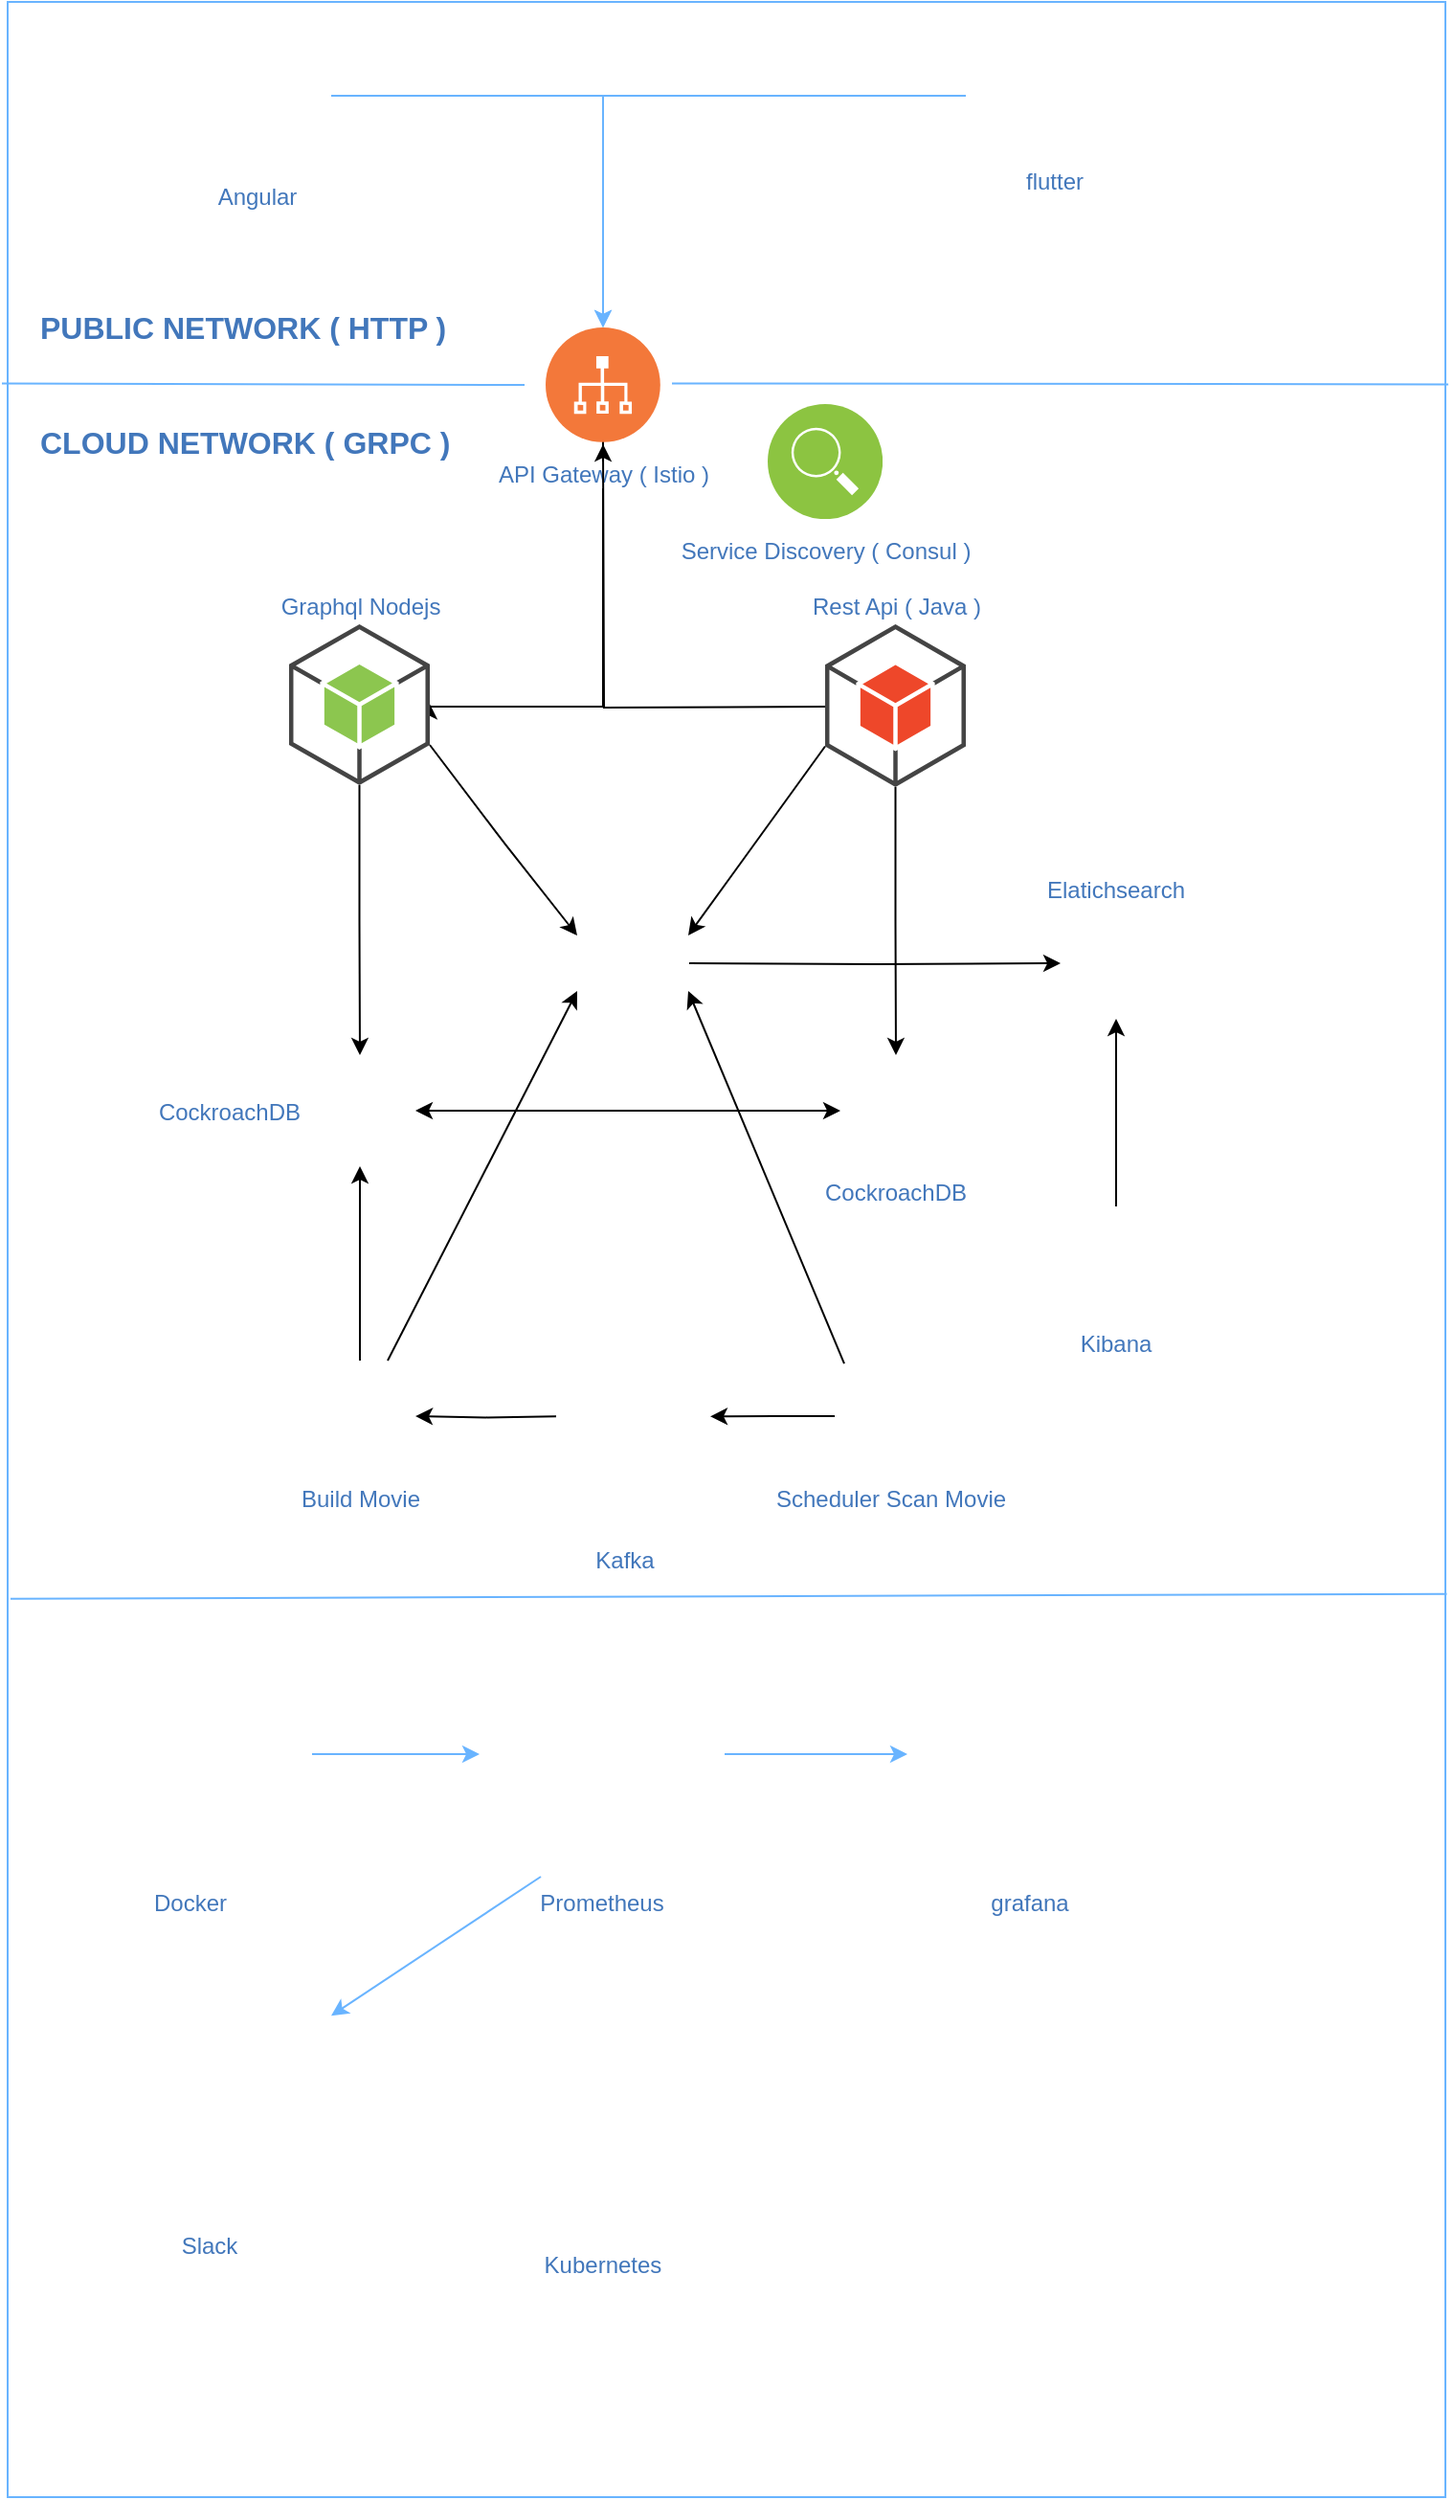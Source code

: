 <mxfile pages="1" version="11.2.8" type="github"><diagram id="mKVIipxxA3U3Q7-c87Y9" name="Page-2"><mxGraphModel dx="946" dy="645" grid="1" gridSize="10" guides="1" tooltips="1" connect="1" arrows="1" fold="1" page="1" pageScale="1" pageWidth="850" pageHeight="1100" math="0" shadow="0"><root><mxCell id="yDMJpdNsDjcybsOvL0-P-0"/><mxCell id="yDMJpdNsDjcybsOvL0-P-1" parent="yDMJpdNsDjcybsOvL0-P-0"/><mxCell id="GLqvqQTKoE3A-Dq6Dt3d-82" style="edgeStyle=orthogonalEdgeStyle;rounded=0;orthogonalLoop=1;jettySize=auto;html=1;entryX=1;entryY=0.5;entryDx=0;entryDy=0;entryPerimeter=0;fontColor=#4277BB;" parent="yDMJpdNsDjcybsOvL0-P-1" edge="1"><mxGeometry relative="1" as="geometry"><mxPoint x="270" y="485.667" as="targetPoint"/><mxPoint x="361" y="336" as="sourcePoint"/><Array as="points"><mxPoint x="361" y="488"/></Array></mxGeometry></mxCell><mxCell id="GLqvqQTKoE3A-Dq6Dt3d-70" value="API Gateway ( Istio )" style="aspect=fixed;perimeter=ellipsePerimeter;html=1;align=center;shadow=0;dashed=0;fontColor=#4277BB;labelBackgroundColor=#ffffff;fontSize=12;spacingTop=3;image;image=img/lib/ibm/devops/release_management.svg;" parent="yDMJpdNsDjcybsOvL0-P-1" vertex="1"><mxGeometry x="331" y="290" width="60" height="60" as="geometry"/></mxCell><mxCell id="GLqvqQTKoE3A-Dq6Dt3d-83" style="edgeStyle=orthogonalEdgeStyle;rounded=0;orthogonalLoop=1;jettySize=auto;html=1;fontColor=#4277BB;" parent="yDMJpdNsDjcybsOvL0-P-1" edge="1"><mxGeometry relative="1" as="geometry"><mxPoint x="477" y="488" as="sourcePoint"/><mxPoint x="361" y="351" as="targetPoint"/></mxGeometry></mxCell><mxCell id="ZiHl_1R7DS_e9fuPztNr-27" style="edgeStyle=orthogonalEdgeStyle;rounded=0;orthogonalLoop=1;jettySize=auto;html=1;fontColor=#4277BB;" parent="yDMJpdNsDjcybsOvL0-P-1" source="GLqvqQTKoE3A-Dq6Dt3d-77" target="ZiHl_1R7DS_e9fuPztNr-17" edge="1"><mxGeometry relative="1" as="geometry"/></mxCell><mxCell id="GLqvqQTKoE3A-Dq6Dt3d-77" value="Rest Api ( Java )" style="outlineConnect=0;dashed=0;verticalLabelPosition=top;verticalAlign=bottom;align=center;html=1;shape=mxgraph.aws3.android;fillColor=#EE472A;gradientColor=none;labelPosition=center;fontColor=#4277BB;" parent="yDMJpdNsDjcybsOvL0-P-1" vertex="1"><mxGeometry x="477" y="445" width="73.5" height="85" as="geometry"/></mxCell><mxCell id="ZiHl_1R7DS_e9fuPztNr-25" style="edgeStyle=orthogonalEdgeStyle;rounded=0;orthogonalLoop=1;jettySize=auto;html=1;entryX=0.5;entryY=0;entryDx=0;entryDy=0;fontColor=#4277BB;" parent="yDMJpdNsDjcybsOvL0-P-1" source="GLqvqQTKoE3A-Dq6Dt3d-78" target="ZiHl_1R7DS_e9fuPztNr-13" edge="1"><mxGeometry relative="1" as="geometry"/></mxCell><mxCell id="GLqvqQTKoE3A-Dq6Dt3d-78" value="Graphql Nodejs" style="outlineConnect=0;dashed=0;verticalLabelPosition=top;verticalAlign=bottom;align=center;html=1;shape=mxgraph.aws3.android;fillColor=#8CC64F;gradientColor=none;labelPosition=center;fontColor=#4277BB;" parent="yDMJpdNsDjcybsOvL0-P-1" vertex="1"><mxGeometry x="197" y="445" width="73.5" height="84" as="geometry"/></mxCell><mxCell id="ZiHl_1R7DS_e9fuPztNr-0" value="Service Discovery ( Consul )" style="aspect=fixed;perimeter=ellipsePerimeter;html=1;align=center;shadow=0;dashed=0;fontColor=#4277BB;labelBackgroundColor=#ffffff;fontSize=12;spacingTop=3;image;image=img/lib/ibm/infrastructure/service_discovery_configuration.svg;" parent="yDMJpdNsDjcybsOvL0-P-1" vertex="1"><mxGeometry x="447" y="330" width="60" height="60" as="geometry"/></mxCell><mxCell id="ZiHl_1R7DS_e9fuPztNr-11" style="edgeStyle=orthogonalEdgeStyle;rounded=0;orthogonalLoop=1;jettySize=auto;html=1;fontColor=#4277BB;" parent="yDMJpdNsDjcybsOvL0-P-1" target="ZiHl_1R7DS_e9fuPztNr-10" edge="1"><mxGeometry relative="1" as="geometry"><mxPoint x="336.5" y="858.667" as="sourcePoint"/></mxGeometry></mxCell><mxCell id="ZiHl_1R7DS_e9fuPztNr-9" style="edgeStyle=orthogonalEdgeStyle;rounded=0;orthogonalLoop=1;jettySize=auto;html=1;entryX=1;entryY=0.5;entryDx=0;entryDy=0;fontColor=#4277BB;" parent="yDMJpdNsDjcybsOvL0-P-1" source="ZiHl_1R7DS_e9fuPztNr-8" edge="1"><mxGeometry relative="1" as="geometry"><mxPoint x="417" y="858.667" as="targetPoint"/></mxGeometry></mxCell><mxCell id="ZiHl_1R7DS_e9fuPztNr-8" value="Scheduler Scan Movie" style="shape=image;html=1;verticalAlign=top;verticalLabelPosition=bottom;labelBackgroundColor=#ffffff;imageAspect=0;aspect=fixed;image=https://cdn4.iconfinder.com/data/icons/logos-brands-5/24/go-128.png;fontColor=#4277BB;" parent="yDMJpdNsDjcybsOvL0-P-1" vertex="1"><mxGeometry x="482" y="829.5" width="58" height="58" as="geometry"/></mxCell><mxCell id="ZiHl_1R7DS_e9fuPztNr-14" style="edgeStyle=orthogonalEdgeStyle;rounded=0;orthogonalLoop=1;jettySize=auto;html=1;entryX=0.5;entryY=1;entryDx=0;entryDy=0;fontColor=#4277BB;" parent="yDMJpdNsDjcybsOvL0-P-1" source="ZiHl_1R7DS_e9fuPztNr-10" target="ZiHl_1R7DS_e9fuPztNr-13" edge="1"><mxGeometry relative="1" as="geometry"/></mxCell><mxCell id="ZiHl_1R7DS_e9fuPztNr-10" value="Build Movie" style="shape=image;html=1;verticalAlign=top;verticalLabelPosition=bottom;labelBackgroundColor=#ffffff;imageAspect=0;aspect=fixed;image=https://cdn4.iconfinder.com/data/icons/logos-brands-5/24/go-128.png;fontColor=#4277BB;" parent="yDMJpdNsDjcybsOvL0-P-1" vertex="1"><mxGeometry x="205" y="829.5" width="58" height="58" as="geometry"/></mxCell><mxCell id="ZiHl_1R7DS_e9fuPztNr-13" value="CockroachDB" style="shape=image;verticalLabelPosition=middle;verticalAlign=middle;imageAspect=0;image=https://upload.wikimedia.org/wikipedia/en/thumb/3/31/Cockroach_Labs_Logo.png/220px-Cockroach_Labs_Logo.png;labelPosition=left;align=right;fontColor=#4277BB;" parent="yDMJpdNsDjcybsOvL0-P-1" vertex="1"><mxGeometry x="205" y="670" width="58" height="58" as="geometry"/></mxCell><mxCell id="ZiHl_1R7DS_e9fuPztNr-17" value="CockroachDB" style="shape=image;verticalLabelPosition=bottom;verticalAlign=top;imageAspect=0;image=https://upload.wikimedia.org/wikipedia/en/thumb/3/31/Cockroach_Labs_Logo.png/220px-Cockroach_Labs_Logo.png;fontColor=#4277BB;" parent="yDMJpdNsDjcybsOvL0-P-1" vertex="1"><mxGeometry x="485" y="670" width="58" height="58" as="geometry"/></mxCell><mxCell id="ZiHl_1R7DS_e9fuPztNr-44" style="edgeStyle=orthogonalEdgeStyle;rounded=0;orthogonalLoop=1;jettySize=auto;html=1;exitX=1;exitY=0.5;exitDx=0;exitDy=0;fontColor=#4277BB;" parent="yDMJpdNsDjcybsOvL0-P-1" target="ZiHl_1R7DS_e9fuPztNr-43" edge="1"><mxGeometry relative="1" as="geometry"><mxPoint x="406" y="622" as="sourcePoint"/></mxGeometry></mxCell><mxCell id="ZiHl_1R7DS_e9fuPztNr-38" value="" style="endArrow=classic;html=1;exitX=1;exitY=0.75;exitDx=0;exitDy=0;exitPerimeter=0;entryX=0;entryY=0.25;entryDx=0;entryDy=0;fontColor=#4277BB;" parent="yDMJpdNsDjcybsOvL0-P-1" source="GLqvqQTKoE3A-Dq6Dt3d-78" edge="1"><mxGeometry width="50" height="50" relative="1" as="geometry"><mxPoint x="190" y="980" as="sourcePoint"/><mxPoint x="347.5" y="607.5" as="targetPoint"/><Array as="points"><mxPoint x="310" y="560"/></Array></mxGeometry></mxCell><mxCell id="ZiHl_1R7DS_e9fuPztNr-39" value="" style="endArrow=classic;html=1;exitX=0;exitY=0.75;exitDx=0;exitDy=0;exitPerimeter=0;entryX=1;entryY=0.25;entryDx=0;entryDy=0;fontColor=#4277BB;" parent="yDMJpdNsDjcybsOvL0-P-1" source="GLqvqQTKoE3A-Dq6Dt3d-77" edge="1"><mxGeometry width="50" height="50" relative="1" as="geometry"><mxPoint x="190" y="980" as="sourcePoint"/><mxPoint x="405.5" y="607.5" as="targetPoint"/></mxGeometry></mxCell><mxCell id="ZiHl_1R7DS_e9fuPztNr-41" value="" style="endArrow=classic;html=1;exitX=0.75;exitY=0;exitDx=0;exitDy=0;entryX=0;entryY=0.75;entryDx=0;entryDy=0;fontColor=#4277BB;" parent="yDMJpdNsDjcybsOvL0-P-1" source="ZiHl_1R7DS_e9fuPztNr-10" edge="1"><mxGeometry width="50" height="50" relative="1" as="geometry"><mxPoint x="290" y="820" as="sourcePoint"/><mxPoint x="347.5" y="636.5" as="targetPoint"/></mxGeometry></mxCell><mxCell id="ZiHl_1R7DS_e9fuPztNr-42" value="" style="endArrow=classic;html=1;exitX=0.086;exitY=0.026;exitDx=0;exitDy=0;exitPerimeter=0;entryX=1;entryY=0.75;entryDx=0;entryDy=0;fontColor=#4277BB;" parent="yDMJpdNsDjcybsOvL0-P-1" source="ZiHl_1R7DS_e9fuPztNr-8" edge="1"><mxGeometry width="50" height="50" relative="1" as="geometry"><mxPoint x="450" y="840" as="sourcePoint"/><mxPoint x="405.5" y="636.5" as="targetPoint"/></mxGeometry></mxCell><mxCell id="ZiHl_1R7DS_e9fuPztNr-43" value="Elatichsearch" style="shape=image;verticalLabelPosition=top;verticalAlign=bottom;imageAspect=0;image=https://4.bp.blogspot.com/-SeZlk6ey3Aw/XJa096EkL8I/AAAAAAAAJaE/DJQojQEZoJ8JN9bJciFeUj57xOKldzD2ACK4BGAYYCw/s1600/logo%2Belastic%2Bsearch%2Bicon.png;labelPosition=center;align=center;fontColor=#4277BB;" parent="yDMJpdNsDjcybsOvL0-P-1" vertex="1"><mxGeometry x="600" y="593" width="58" height="58" as="geometry"/></mxCell><mxCell id="ZiHl_1R7DS_e9fuPztNr-45" value="Kibana&#10;" style="shape=image;verticalLabelPosition=bottom;verticalAlign=top;imageAspect=0;image=https://3.bp.blogspot.com/-JCZ7s-OSCHE/XJaylDDOUQI/AAAAAAAAJZs/oW0dDzXnUqQXpfjvQjbsOG4q5T9gWzSEACK4BGAYYCw/s1600/logo%2Belastic%2Bkibana%2Bicon.png;fontColor=#4277BB;" parent="yDMJpdNsDjcybsOvL0-P-1" vertex="1"><mxGeometry x="600" y="749" width="58" height="58" as="geometry"/></mxCell><mxCell id="ZiHl_1R7DS_e9fuPztNr-47" value="" style="endArrow=classic;html=1;exitX=0.5;exitY=0;exitDx=0;exitDy=0;entryX=0.5;entryY=1;entryDx=0;entryDy=0;fontColor=#4277BB;" parent="yDMJpdNsDjcybsOvL0-P-1" source="ZiHl_1R7DS_e9fuPztNr-45" target="ZiHl_1R7DS_e9fuPztNr-43" edge="1"><mxGeometry width="50" height="50" relative="1" as="geometry"><mxPoint x="610" y="770" as="sourcePoint"/><mxPoint x="660" y="720" as="targetPoint"/></mxGeometry></mxCell><mxCell id="ZiHl_1R7DS_e9fuPztNr-48" value="" style="endArrow=classic;startArrow=classic;html=1;fontColor=#4277BB;" parent="yDMJpdNsDjcybsOvL0-P-1" source="ZiHl_1R7DS_e9fuPztNr-13" target="ZiHl_1R7DS_e9fuPztNr-17" edge="1"><mxGeometry width="50" height="50" relative="1" as="geometry"><mxPoint x="250" y="750" as="sourcePoint"/><mxPoint x="300" y="700" as="targetPoint"/></mxGeometry></mxCell><mxCell id="ZiHl_1R7DS_e9fuPztNr-53" value="" style="rounded=0;whiteSpace=wrap;html=1;fillColor=none;strokeColor=#69B4FF;direction=east;fontColor=#4277BB;" parent="yDMJpdNsDjcybsOvL0-P-1" vertex="1"><mxGeometry x="50" y="120" width="751" height="1303" as="geometry"/></mxCell><mxCell id="FYSSTE9fkL6DJCL64GMX-0" value="CLOUD NETWORK ( GRPC )" style="text;html=1;align=left;verticalAlign=middle;fontColor=#4277BB;shadow=0;dashed=0;strokeColor=none;fillColor=none;labelBackgroundColor=none;fontStyle=1;fontSize=16;spacingLeft=5;" parent="yDMJpdNsDjcybsOvL0-P-1" vertex="1"><mxGeometry x="60" y="340" width="190" height="20" as="geometry"/></mxCell><mxCell id="FYSSTE9fkL6DJCL64GMX-1" value="" style="endArrow=none;html=1;exitX=-0.002;exitY=0.209;exitDx=0;exitDy=0;exitPerimeter=0;strokeColor=#69B4FF;entryX=1.008;entryY=0.164;entryDx=0;entryDy=0;entryPerimeter=0;fontColor=#4277BB;" parent="yDMJpdNsDjcybsOvL0-P-1" edge="1"><mxGeometry width="50" height="50" relative="1" as="geometry"><mxPoint x="396.992" y="319.23" as="sourcePoint"/><mxPoint x="802.532" y="319.692" as="targetPoint"/></mxGeometry></mxCell><mxCell id="pcVlHhWZA3tzY2xM2Zzr-0" value="PUBLIC NETWORK ( HTTP )" style="text;html=1;align=left;verticalAlign=middle;fontColor=#4277BB;shadow=0;dashed=0;strokeColor=none;fillColor=none;labelBackgroundColor=none;fontStyle=1;fontSize=16;spacingLeft=5;" parent="yDMJpdNsDjcybsOvL0-P-1" vertex="1"><mxGeometry x="60" y="280" width="170" height="20" as="geometry"/></mxCell><mxCell id="d334nkCPpJTy_ZDReI2E-2" value="" style="endArrow=none;html=1;strokeColor=#69B4FF;entryX=1.001;entryY=0.638;entryDx=0;entryDy=0;entryPerimeter=0;exitX=0.002;exitY=0.64;exitDx=0;exitDy=0;exitPerimeter=0;fontColor=#4277BB;" parent="yDMJpdNsDjcybsOvL0-P-1" source="ZiHl_1R7DS_e9fuPztNr-53" target="ZiHl_1R7DS_e9fuPztNr-53" edge="1"><mxGeometry width="50" height="50" relative="1" as="geometry"><mxPoint x="100" y="938" as="sourcePoint"/><mxPoint x="740" y="941" as="targetPoint"/><Array as="points"/></mxGeometry></mxCell><mxCell id="d334nkCPpJTy_ZDReI2E-10" style="edgeStyle=orthogonalEdgeStyle;rounded=0;orthogonalLoop=1;jettySize=auto;html=1;exitX=1;exitY=0.5;exitDx=0;exitDy=0;entryX=0;entryY=0.5;entryDx=0;entryDy=0;strokeColor=#69B4FF;fontColor=#4277BB;" parent="yDMJpdNsDjcybsOvL0-P-1" source="d334nkCPpJTy_ZDReI2E-3" target="d334nkCPpJTy_ZDReI2E-9" edge="1"><mxGeometry relative="1" as="geometry"/></mxCell><mxCell id="d334nkCPpJTy_ZDReI2E-3" value="Docker" style="shape=image;html=1;verticalAlign=top;verticalLabelPosition=bottom;labelBackgroundColor=#ffffff;imageAspect=0;aspect=fixed;image=https://cdn3.iconfinder.com/data/icons/logos-and-brands-adobe/512/97_Docker-128.png;strokeColor=#69B4FF;fillColor=none;fontColor=#4277BB;" parent="yDMJpdNsDjcybsOvL0-P-1" vertex="1"><mxGeometry x="81" y="971" width="128" height="128" as="geometry"/></mxCell><mxCell id="d334nkCPpJTy_ZDReI2E-14" style="edgeStyle=orthogonalEdgeStyle;rounded=0;orthogonalLoop=1;jettySize=auto;html=1;entryX=0;entryY=0.5;entryDx=0;entryDy=0;strokeColor=#69B4FF;fontColor=#4277BB;" parent="yDMJpdNsDjcybsOvL0-P-1" source="d334nkCPpJTy_ZDReI2E-9" target="d334nkCPpJTy_ZDReI2E-11" edge="1"><mxGeometry relative="1" as="geometry"/></mxCell><mxCell id="d334nkCPpJTy_ZDReI2E-9" value="Prometheus" style="shape=image;verticalLabelPosition=bottom;verticalAlign=top;imageAspect=0;image=https://upload.wikimedia.org/wikipedia/en/thumb/3/38/Prometheus_software_logo.svg/220px-Prometheus_software_logo.svg.png;strokeColor=#69B4FF;fillColor=none;fontColor=#4277BB;" parent="yDMJpdNsDjcybsOvL0-P-1" vertex="1"><mxGeometry x="296.5" y="971" width="128" height="128" as="geometry"/></mxCell><mxCell id="d334nkCPpJTy_ZDReI2E-11" value="grafana" style="shape=image;verticalLabelPosition=bottom;verticalAlign=top;imageAspect=0;image=https://seeklogo.com/images/G/grafana-logo-15BA0AFA8A-seeklogo.com.png;strokeColor=#69B4FF;fillColor=none;fontColor=#4277BB;" parent="yDMJpdNsDjcybsOvL0-P-1" vertex="1"><mxGeometry x="520" y="971" width="128" height="128" as="geometry"/></mxCell><mxCell id="d334nkCPpJTy_ZDReI2E-13" value="" style="endArrow=none;html=1;exitX=-0.002;exitY=0.209;exitDx=0;exitDy=0;exitPerimeter=0;strokeColor=#69B4FF;fontColor=#4277BB;" parent="yDMJpdNsDjcybsOvL0-P-1" edge="1"><mxGeometry width="50" height="50" relative="1" as="geometry"><mxPoint x="46.992" y="319.23" as="sourcePoint"/><mxPoint x="320" y="320" as="targetPoint"/></mxGeometry></mxCell><mxCell id="d334nkCPpJTy_ZDReI2E-15" value="Slack" style="shape=image;html=1;verticalAlign=top;verticalLabelPosition=bottom;labelBackgroundColor=#ffffff;imageAspect=0;aspect=fixed;image=https://cdn3.iconfinder.com/data/icons/social-network-30/512/social-08-128.png;strokeColor=#69B4FF;fillColor=none;fontColor=#4277BB;" parent="yDMJpdNsDjcybsOvL0-P-1" vertex="1"><mxGeometry x="91" y="1150" width="128" height="128" as="geometry"/></mxCell><mxCell id="d334nkCPpJTy_ZDReI2E-16" value="" style="endArrow=classic;html=1;strokeColor=#69B4FF;exitX=0.25;exitY=1;exitDx=0;exitDy=0;fontColor=#4277BB;" parent="yDMJpdNsDjcybsOvL0-P-1" source="d334nkCPpJTy_ZDReI2E-9" target="d334nkCPpJTy_ZDReI2E-15" edge="1"><mxGeometry width="50" height="50" relative="1" as="geometry"><mxPoint x="380" y="1220" as="sourcePoint"/><mxPoint x="430" y="1170" as="targetPoint"/></mxGeometry></mxCell><mxCell id="d334nkCPpJTy_ZDReI2E-17" value="Kubernetes" style="shape=image;verticalLabelPosition=bottom;verticalAlign=top;imageAspect=0;image=https://upload.wikimedia.org/wikipedia/en/0/00/Kubernetes_%28container_engine%29.png;strokeColor=#69B4FF;fillColor=none;fontColor=#4277BB;" parent="yDMJpdNsDjcybsOvL0-P-1" vertex="1"><mxGeometry x="297" y="1160" width="128" height="128" as="geometry"/></mxCell><mxCell id="d334nkCPpJTy_ZDReI2E-21" style="edgeStyle=orthogonalEdgeStyle;rounded=0;orthogonalLoop=1;jettySize=auto;html=1;strokeColor=#69B4FF;fontColor=#4277BB;" parent="yDMJpdNsDjcybsOvL0-P-1" source="d334nkCPpJTy_ZDReI2E-18" target="GLqvqQTKoE3A-Dq6Dt3d-70" edge="1"><mxGeometry relative="1" as="geometry"/></mxCell><mxCell id="d334nkCPpJTy_ZDReI2E-18" value="flutter" style="shape=image;verticalLabelPosition=bottom;verticalAlign=top;imageAspect=0;image=https://flutterappdev.com/wp-content/uploads/2019/01/Screen-Shot-2019-01-25-at-12.54.42-PM.png;strokeColor=#69B4FF;fillColor=none;fontColor=#4277BB;" parent="yDMJpdNsDjcybsOvL0-P-1" vertex="1"><mxGeometry x="550.5" y="138" width="93" height="62" as="geometry"/></mxCell><mxCell id="d334nkCPpJTy_ZDReI2E-23" style="edgeStyle=orthogonalEdgeStyle;rounded=0;orthogonalLoop=1;jettySize=auto;html=1;entryX=0.5;entryY=0;entryDx=0;entryDy=0;strokeColor=#69B4FF;fontColor=#4277BB;" parent="yDMJpdNsDjcybsOvL0-P-1" source="d334nkCPpJTy_ZDReI2E-22" target="GLqvqQTKoE3A-Dq6Dt3d-70" edge="1"><mxGeometry relative="1" as="geometry"/></mxCell><mxCell id="d334nkCPpJTy_ZDReI2E-22" value="Angular" style="shape=image;html=1;verticalAlign=top;verticalLabelPosition=bottom;labelBackgroundColor=#ffffff;imageAspect=0;aspect=fixed;image=https://cdn4.iconfinder.com/data/icons/logos-and-brands/512/21_Angular_logo_logos-128.png;strokeColor=#69B4FF;fillColor=none;fontColor=#4277BB;" parent="yDMJpdNsDjcybsOvL0-P-1" vertex="1"><mxGeometry x="141" y="130" width="78" height="78" as="geometry"/></mxCell><mxCell id="C2aFDbEz-v3wyoqYgAlx-1" value="Kafka" style="shape=image;verticalLabelPosition=bottom;verticalAlign=top;imageAspect=0;image=https://upload.wikimedia.org/wikipedia/commons/thumb/0/05/Apache_kafka.svg/220px-Apache_kafka.svg.png;aspect=fixed;fontColor=#4277BB;" parent="yDMJpdNsDjcybsOvL0-P-1" vertex="1"><mxGeometry x="332.5" y="790" width="80" height="129.82" as="geometry"/></mxCell><mxCell id="joS1mmafLOmiS0aK8rmb-1" value="" style="shape=image;verticalLabelPosition=bottom;verticalAlign=top;imageAspect=0;image=https://raw.githubusercontent.com/fluent/fluentd-docs/master/public/logo/Fluentd_square.png;aspect=fixed;" vertex="1" parent="yDMJpdNsDjcybsOvL0-P-1"><mxGeometry x="343.5" y="599.5" width="58" height="51.73" as="geometry"/></mxCell></root></mxGraphModel></diagram></mxfile>